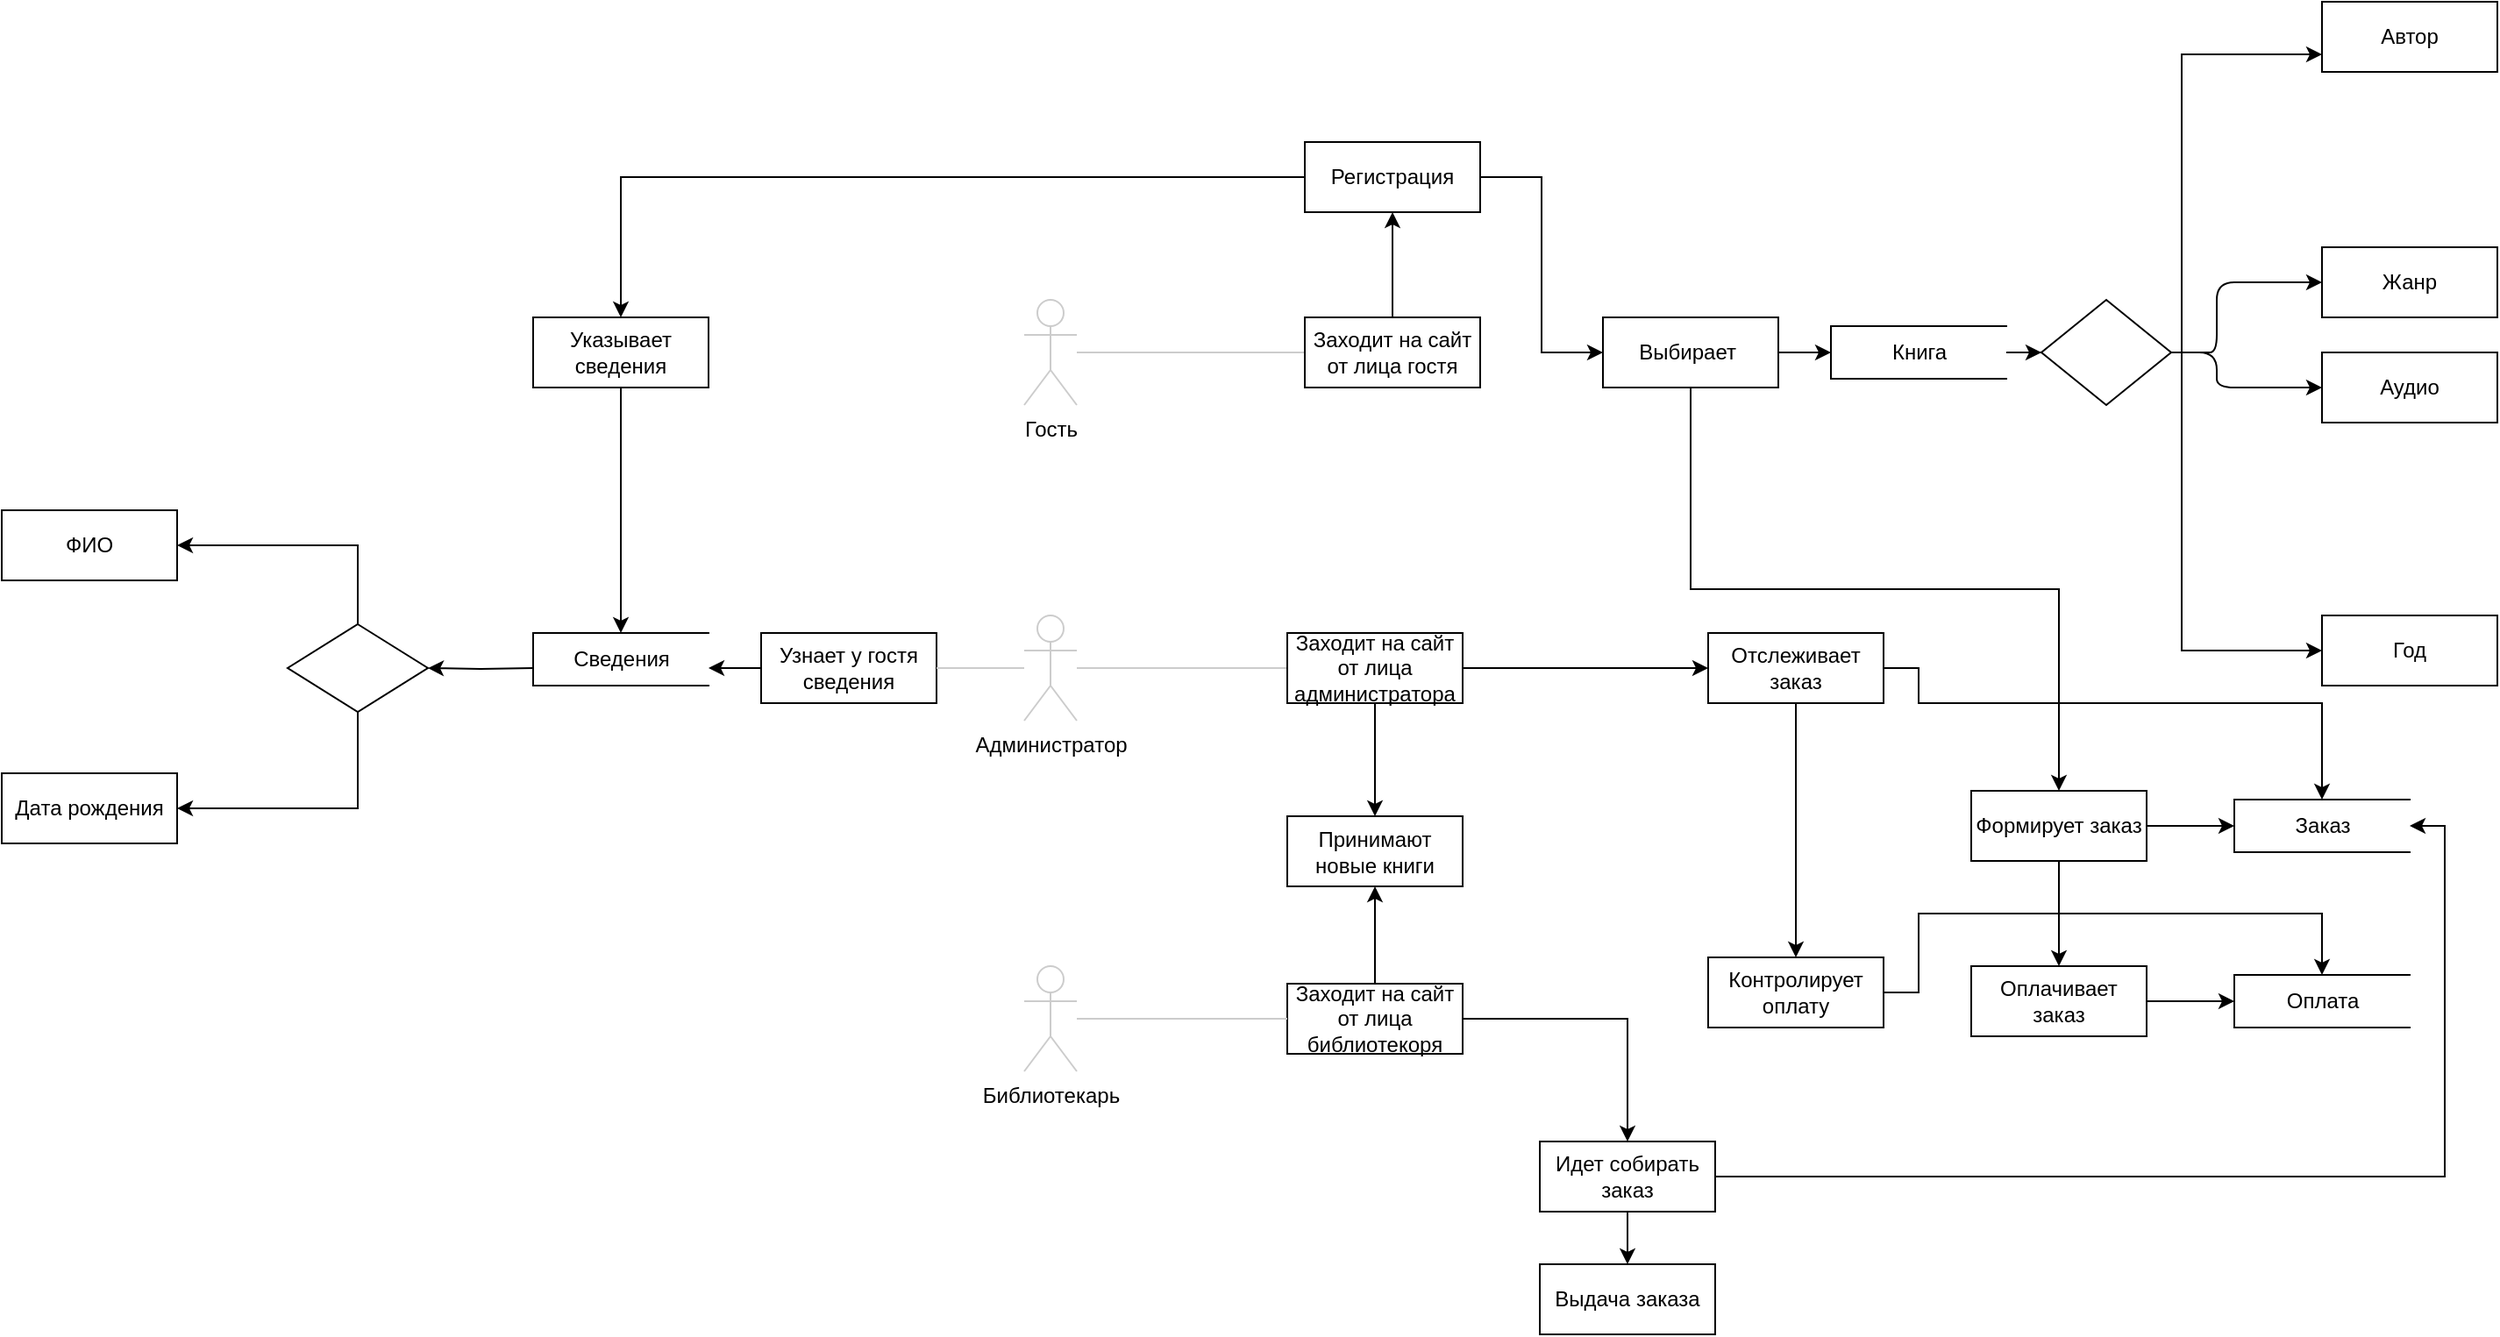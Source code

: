 <mxfile version="15.8.7" type="device"><diagram id="-GLtQXDj14qZyoklnuuD" name="Страница 1"><mxGraphModel dx="2249" dy="865" grid="1" gridSize="10" guides="1" tooltips="1" connect="1" arrows="1" fold="1" page="1" pageScale="1" pageWidth="827" pageHeight="1169" math="0" shadow="0"><root><mxCell id="0"/><mxCell id="1" parent="0"/><mxCell id="Is6HC1derOJ89-8D8m5b-3" style="edgeStyle=orthogonalEdgeStyle;rounded=0;orthogonalLoop=1;jettySize=auto;html=1;entryX=0;entryY=0.5;entryDx=0;entryDy=0;endArrow=none;endFill=0;strokeColor=#CCCCCC;" parent="1" source="Is6HC1derOJ89-8D8m5b-1" target="Is6HC1derOJ89-8D8m5b-11" edge="1"><mxGeometry relative="1" as="geometry"><mxPoint x="240" y="280" as="targetPoint"/><mxPoint x="130" y="280" as="sourcePoint"/></mxGeometry></mxCell><mxCell id="Is6HC1derOJ89-8D8m5b-1" value="Гость" style="shape=umlActor;verticalLabelPosition=bottom;verticalAlign=top;html=1;outlineConnect=0;strokeColor=#CCCCCC;" parent="1" vertex="1"><mxGeometry x="70" y="250" width="30" height="60" as="geometry"/></mxCell><mxCell id="wdzyU76VoYoJsWGOmmiL-8" style="edgeStyle=orthogonalEdgeStyle;rounded=0;orthogonalLoop=1;jettySize=auto;html=1;entryX=0.5;entryY=1;entryDx=0;entryDy=0;" edge="1" parent="1" source="Is6HC1derOJ89-8D8m5b-4" target="Is6HC1derOJ89-8D8m5b-58"><mxGeometry relative="1" as="geometry"/></mxCell><mxCell id="wdzyU76VoYoJsWGOmmiL-21" style="edgeStyle=orthogonalEdgeStyle;rounded=0;orthogonalLoop=1;jettySize=auto;html=1;exitX=1;exitY=0.5;exitDx=0;exitDy=0;entryX=0.5;entryY=0;entryDx=0;entryDy=0;" edge="1" parent="1" source="Is6HC1derOJ89-8D8m5b-4" target="wdzyU76VoYoJsWGOmmiL-20"><mxGeometry relative="1" as="geometry"/></mxCell><mxCell id="Is6HC1derOJ89-8D8m5b-4" value="Заходит на сайт от лица библиотекоря" style="rounded=0;whiteSpace=wrap;html=1;" parent="1" vertex="1"><mxGeometry x="220" y="640" width="100" height="40" as="geometry"/></mxCell><mxCell id="Is6HC1derOJ89-8D8m5b-5" value="Администратор" style="shape=umlActor;verticalLabelPosition=bottom;verticalAlign=top;html=1;outlineConnect=0;strokeColor=#CCCCCC;" parent="1" vertex="1"><mxGeometry x="70" y="430" width="30" height="60" as="geometry"/></mxCell><mxCell id="Is6HC1derOJ89-8D8m5b-6" value="Библиотекарь" style="shape=umlActor;verticalLabelPosition=bottom;verticalAlign=top;html=1;outlineConnect=0;strokeColor=#CCCCCC;" parent="1" vertex="1"><mxGeometry x="70" y="630" width="30" height="60" as="geometry"/></mxCell><mxCell id="Is6HC1derOJ89-8D8m5b-9" style="edgeStyle=orthogonalEdgeStyle;rounded=0;orthogonalLoop=1;jettySize=auto;html=1;entryX=0;entryY=0.5;entryDx=0;entryDy=0;endArrow=none;endFill=0;strokeColor=#CCCCCC;" parent="1" source="Is6HC1derOJ89-8D8m5b-6" target="Is6HC1derOJ89-8D8m5b-4" edge="1"><mxGeometry relative="1" as="geometry"><mxPoint x="310" y="660" as="targetPoint"/><mxPoint x="110" y="660" as="sourcePoint"/></mxGeometry></mxCell><mxCell id="Is6HC1derOJ89-8D8m5b-10" style="edgeStyle=orthogonalEdgeStyle;rounded=0;orthogonalLoop=1;jettySize=auto;html=1;entryX=0;entryY=0.5;entryDx=0;entryDy=0;endArrow=none;endFill=0;strokeColor=#CCCCCC;" parent="1" source="Is6HC1derOJ89-8D8m5b-5" target="Is6HC1derOJ89-8D8m5b-12" edge="1"><mxGeometry relative="1" as="geometry"><mxPoint x="230" y="460" as="targetPoint"/><mxPoint x="130" y="460" as="sourcePoint"/></mxGeometry></mxCell><mxCell id="Is6HC1derOJ89-8D8m5b-11" value="Заходит на сайт от лица гостя" style="rounded=0;whiteSpace=wrap;html=1;" parent="1" vertex="1"><mxGeometry x="230" y="260" width="100" height="40" as="geometry"/></mxCell><mxCell id="wdzyU76VoYoJsWGOmmiL-7" style="edgeStyle=orthogonalEdgeStyle;rounded=0;orthogonalLoop=1;jettySize=auto;html=1;" edge="1" parent="1" source="Is6HC1derOJ89-8D8m5b-12" target="Is6HC1derOJ89-8D8m5b-58"><mxGeometry relative="1" as="geometry"/></mxCell><mxCell id="wdzyU76VoYoJsWGOmmiL-13" style="edgeStyle=orthogonalEdgeStyle;rounded=0;orthogonalLoop=1;jettySize=auto;html=1;exitX=1;exitY=0.5;exitDx=0;exitDy=0;entryX=0;entryY=0.5;entryDx=0;entryDy=0;" edge="1" parent="1" source="Is6HC1derOJ89-8D8m5b-12" target="wdzyU76VoYoJsWGOmmiL-6"><mxGeometry relative="1" as="geometry"/></mxCell><mxCell id="Is6HC1derOJ89-8D8m5b-12" value="Заходит на сайт от лица администратора" style="rounded=0;whiteSpace=wrap;html=1;" parent="1" vertex="1"><mxGeometry x="220" y="440" width="100" height="40" as="geometry"/></mxCell><mxCell id="Is6HC1derOJ89-8D8m5b-15" value="" style="edgeStyle=orthogonalEdgeStyle;rounded=0;orthogonalLoop=1;jettySize=auto;html=1;exitX=0;exitY=0.5;exitDx=0;exitDy=0;entryX=0;entryY=0.5;entryDx=0;entryDy=0;" parent="1" source="Is6HC1derOJ89-8D8m5b-14" target="Is6HC1derOJ89-8D8m5b-14" edge="1"><mxGeometry relative="1" as="geometry"/></mxCell><mxCell id="cXIMwyRpPPqtcAsZ1VLZ-9" style="edgeStyle=orthogonalEdgeStyle;rounded=0;orthogonalLoop=1;jettySize=auto;html=1;entryX=0;entryY=0.5;entryDx=0;entryDy=0;" parent="1" source="Is6HC1derOJ89-8D8m5b-14" target="cXIMwyRpPPqtcAsZ1VLZ-8" edge="1"><mxGeometry relative="1" as="geometry"/></mxCell><mxCell id="wdzyU76VoYoJsWGOmmiL-2" style="edgeStyle=orthogonalEdgeStyle;rounded=0;orthogonalLoop=1;jettySize=auto;html=1;exitX=0.5;exitY=1;exitDx=0;exitDy=0;entryX=0.5;entryY=0;entryDx=0;entryDy=0;" edge="1" parent="1" source="Is6HC1derOJ89-8D8m5b-14" target="wdzyU76VoYoJsWGOmmiL-1"><mxGeometry relative="1" as="geometry"/></mxCell><mxCell id="Is6HC1derOJ89-8D8m5b-14" value="Выбирает&amp;nbsp;" style="rounded=0;whiteSpace=wrap;html=1;" parent="1" vertex="1"><mxGeometry x="400" y="260" width="100" height="40" as="geometry"/></mxCell><mxCell id="cXIMwyRpPPqtcAsZ1VLZ-4" style="edgeStyle=orthogonalEdgeStyle;rounded=0;orthogonalLoop=1;jettySize=auto;html=1;entryX=0;entryY=0.75;entryDx=0;entryDy=0;exitX=1;exitY=0.5;exitDx=0;exitDy=0;exitPerimeter=0;" parent="1" source="Is6HC1derOJ89-8D8m5b-19" target="Is6HC1derOJ89-8D8m5b-65" edge="1"><mxGeometry relative="1" as="geometry"><Array as="points"><mxPoint x="730" y="280"/><mxPoint x="730" y="110"/></Array></mxGeometry></mxCell><mxCell id="cXIMwyRpPPqtcAsZ1VLZ-6" style="edgeStyle=orthogonalEdgeStyle;rounded=0;orthogonalLoop=1;jettySize=auto;html=1;entryX=0;entryY=0.5;entryDx=0;entryDy=0;exitX=1;exitY=0.5;exitDx=0;exitDy=0;exitPerimeter=0;" parent="1" source="Is6HC1derOJ89-8D8m5b-19" target="Is6HC1derOJ89-8D8m5b-68" edge="1"><mxGeometry relative="1" as="geometry"><Array as="points"><mxPoint x="730" y="280"/><mxPoint x="730" y="450"/></Array></mxGeometry></mxCell><mxCell id="Is6HC1derOJ89-8D8m5b-19" value="" style="strokeWidth=1;html=1;shape=mxgraph.flowchart.decision;whiteSpace=wrap;" parent="1" vertex="1"><mxGeometry x="650" y="250" width="74" height="60" as="geometry"/></mxCell><mxCell id="Is6HC1derOJ89-8D8m5b-29" value="" style="edgeStyle=orthogonalEdgeStyle;rounded=1;orthogonalLoop=1;jettySize=auto;html=1;entryX=0;entryY=0.5;entryDx=0;entryDy=0;" parent="1" source="Is6HC1derOJ89-8D8m5b-19" target="Is6HC1derOJ89-8D8m5b-67" edge="1"><mxGeometry relative="1" as="geometry"><mxPoint x="647.059" y="340" as="sourcePoint"/><mxPoint x="800" y="300" as="targetPoint"/><Array as="points"><mxPoint x="750" y="280"/><mxPoint x="750" y="300"/></Array></mxGeometry></mxCell><mxCell id="Is6HC1derOJ89-8D8m5b-30" value="" style="edgeStyle=orthogonalEdgeStyle;rounded=1;orthogonalLoop=1;jettySize=auto;html=1;entryX=0;entryY=0.5;entryDx=0;entryDy=0;exitX=1;exitY=0.5;exitDx=0;exitDy=0;exitPerimeter=0;" parent="1" source="Is6HC1derOJ89-8D8m5b-19" target="Is6HC1derOJ89-8D8m5b-66" edge="1"><mxGeometry relative="1" as="geometry"><mxPoint x="657" y="350" as="sourcePoint"/><mxPoint x="800" y="240" as="targetPoint"/><Array as="points"><mxPoint x="734" y="280"/><mxPoint x="750" y="280"/><mxPoint x="750" y="240"/></Array></mxGeometry></mxCell><mxCell id="cXIMwyRpPPqtcAsZ1VLZ-10" style="edgeStyle=orthogonalEdgeStyle;rounded=0;orthogonalLoop=1;jettySize=auto;html=1;entryX=0;entryY=0.5;entryDx=0;entryDy=0;" parent="1" source="Is6HC1derOJ89-8D8m5b-37" target="Is6HC1derOJ89-8D8m5b-14" edge="1"><mxGeometry relative="1" as="geometry"/></mxCell><mxCell id="Is6HC1derOJ89-8D8m5b-37" value="Регистрация" style="rounded=0;whiteSpace=wrap;html=1;" parent="1" vertex="1"><mxGeometry x="230" y="160" width="100" height="40" as="geometry"/></mxCell><mxCell id="Is6HC1derOJ89-8D8m5b-38" value="" style="edgeStyle=orthogonalEdgeStyle;rounded=0;orthogonalLoop=1;jettySize=auto;html=1;exitX=0.5;exitY=0;exitDx=0;exitDy=0;entryX=0.5;entryY=1;entryDx=0;entryDy=0;" parent="1" source="Is6HC1derOJ89-8D8m5b-11" target="Is6HC1derOJ89-8D8m5b-37" edge="1"><mxGeometry relative="1" as="geometry"><mxPoint x="340" y="290" as="sourcePoint"/><mxPoint x="424" y="290" as="targetPoint"/></mxGeometry></mxCell><mxCell id="Is6HC1derOJ89-8D8m5b-39" value="" style="edgeStyle=orthogonalEdgeStyle;rounded=0;orthogonalLoop=1;jettySize=auto;html=1;exitX=0;exitY=0.5;exitDx=0;exitDy=0;entryX=0.5;entryY=0;entryDx=0;entryDy=0;" parent="1" source="Is6HC1derOJ89-8D8m5b-37" target="Is6HC1derOJ89-8D8m5b-42" edge="1"><mxGeometry relative="1" as="geometry"><mxPoint x="180" y="180" as="sourcePoint"/><mxPoint x="-160" y="240" as="targetPoint"/><Array as="points"><mxPoint x="-160" y="180"/></Array></mxGeometry></mxCell><mxCell id="Is6HC1derOJ89-8D8m5b-42" value="Указывает сведения" style="rounded=0;whiteSpace=wrap;html=1;" parent="1" vertex="1"><mxGeometry x="-210" y="260" width="100" height="40" as="geometry"/></mxCell><mxCell id="Is6HC1derOJ89-8D8m5b-46" value="Узнает у гостя сведения" style="rounded=0;whiteSpace=wrap;html=1;" parent="1" vertex="1"><mxGeometry x="-80" y="440" width="100" height="40" as="geometry"/></mxCell><mxCell id="Is6HC1derOJ89-8D8m5b-48" style="edgeStyle=orthogonalEdgeStyle;rounded=0;orthogonalLoop=1;jettySize=auto;html=1;entryX=1;entryY=0.5;entryDx=0;entryDy=0;endArrow=none;endFill=0;strokeColor=#CCCCCC;" parent="1" source="Is6HC1derOJ89-8D8m5b-5" target="Is6HC1derOJ89-8D8m5b-46" edge="1"><mxGeometry relative="1" as="geometry"><mxPoint x="240" y="670" as="targetPoint"/><mxPoint x="50" y="660" as="sourcePoint"/></mxGeometry></mxCell><mxCell id="Is6HC1derOJ89-8D8m5b-50" style="edgeStyle=orthogonalEdgeStyle;rounded=0;orthogonalLoop=1;jettySize=auto;html=1;exitX=0.5;exitY=1;exitDx=0;exitDy=0;entryX=0.5;entryY=0;entryDx=0;entryDy=0;" parent="1" source="Is6HC1derOJ89-8D8m5b-42" edge="1"><mxGeometry relative="1" as="geometry"><mxPoint x="-160" y="440" as="targetPoint"/><mxPoint x="-150" y="650" as="sourcePoint"/></mxGeometry></mxCell><mxCell id="Is6HC1derOJ89-8D8m5b-51" value="" style="rhombus;whiteSpace=wrap;html=1;" parent="1" vertex="1"><mxGeometry x="-350" y="435" width="80" height="50" as="geometry"/></mxCell><mxCell id="Is6HC1derOJ89-8D8m5b-52" style="edgeStyle=orthogonalEdgeStyle;rounded=0;orthogonalLoop=1;jettySize=auto;html=1;entryX=1;entryY=0.5;entryDx=0;entryDy=0;exitX=0;exitY=0.5;exitDx=0;exitDy=0;" parent="1" target="Is6HC1derOJ89-8D8m5b-51" edge="1"><mxGeometry relative="1" as="geometry"><mxPoint x="240" y="470" as="targetPoint"/><mxPoint x="-210" y="460" as="sourcePoint"/></mxGeometry></mxCell><mxCell id="Is6HC1derOJ89-8D8m5b-53" style="edgeStyle=orthogonalEdgeStyle;rounded=0;orthogonalLoop=1;jettySize=auto;html=1;exitX=0.5;exitY=0;exitDx=0;exitDy=0;" parent="1" source="Is6HC1derOJ89-8D8m5b-51" target="Is6HC1derOJ89-8D8m5b-55" edge="1"><mxGeometry relative="1" as="geometry"><mxPoint x="-410" y="390" as="targetPoint"/><mxPoint x="120" y="480" as="sourcePoint"/><Array as="points"><mxPoint x="-310" y="390"/></Array></mxGeometry></mxCell><mxCell id="Is6HC1derOJ89-8D8m5b-54" style="edgeStyle=orthogonalEdgeStyle;rounded=0;orthogonalLoop=1;jettySize=auto;html=1;exitX=0.5;exitY=1;exitDx=0;exitDy=0;entryX=1;entryY=0.5;entryDx=0;entryDy=0;" parent="1" source="Is6HC1derOJ89-8D8m5b-51" target="Is6HC1derOJ89-8D8m5b-56" edge="1"><mxGeometry relative="1" as="geometry"><mxPoint x="-420" y="540" as="targetPoint"/><mxPoint x="-310" y="585" as="sourcePoint"/><Array as="points"><mxPoint x="-310" y="540"/></Array></mxGeometry></mxCell><mxCell id="Is6HC1derOJ89-8D8m5b-55" value="ФИО" style="rounded=0;whiteSpace=wrap;html=1;" parent="1" vertex="1"><mxGeometry x="-513" y="370" width="100" height="40" as="geometry"/></mxCell><mxCell id="Is6HC1derOJ89-8D8m5b-56" value="Дата рождения" style="rounded=0;whiteSpace=wrap;html=1;" parent="1" vertex="1"><mxGeometry x="-513" y="520" width="100" height="40" as="geometry"/></mxCell><mxCell id="Is6HC1derOJ89-8D8m5b-57" style="edgeStyle=orthogonalEdgeStyle;rounded=0;orthogonalLoop=1;jettySize=auto;html=1;exitX=0;exitY=0.5;exitDx=0;exitDy=0;entryX=1;entryY=0.5;entryDx=0;entryDy=0;" parent="1" source="Is6HC1derOJ89-8D8m5b-46" edge="1"><mxGeometry relative="1" as="geometry"><mxPoint x="-110" y="460" as="targetPoint"/><mxPoint x="-150" y="310" as="sourcePoint"/></mxGeometry></mxCell><mxCell id="Is6HC1derOJ89-8D8m5b-58" value="Принимают новые книги" style="rounded=0;whiteSpace=wrap;html=1;" parent="1" vertex="1"><mxGeometry x="220" y="544.5" width="100" height="40" as="geometry"/></mxCell><mxCell id="Is6HC1derOJ89-8D8m5b-65" value="Автор" style="rounded=0;whiteSpace=wrap;html=1;" parent="1" vertex="1"><mxGeometry x="810" y="80" width="100" height="40" as="geometry"/></mxCell><mxCell id="Is6HC1derOJ89-8D8m5b-66" value="Жанр" style="rounded=0;whiteSpace=wrap;html=1;" parent="1" vertex="1"><mxGeometry x="810" y="220" width="100" height="40" as="geometry"/></mxCell><mxCell id="Is6HC1derOJ89-8D8m5b-67" value="Аудио" style="rounded=0;whiteSpace=wrap;html=1;" parent="1" vertex="1"><mxGeometry x="810" y="280" width="100" height="40" as="geometry"/></mxCell><mxCell id="Is6HC1derOJ89-8D8m5b-68" value="Год" style="rounded=0;whiteSpace=wrap;html=1;" parent="1" vertex="1"><mxGeometry x="810" y="430" width="100" height="40" as="geometry"/></mxCell><mxCell id="qZF1I02aohTkv7pD3h1L-1" value="Сведения" style="html=1;dashed=0;whitespace=wrap;shape=partialRectangle;right=0;strokeColor=#000000;" parent="1" vertex="1"><mxGeometry x="-210" y="440" width="100" height="30" as="geometry"/></mxCell><mxCell id="cXIMwyRpPPqtcAsZ1VLZ-11" style="edgeStyle=orthogonalEdgeStyle;rounded=0;orthogonalLoop=1;jettySize=auto;html=1;entryX=0;entryY=0.5;entryDx=0;entryDy=0;entryPerimeter=0;" parent="1" source="cXIMwyRpPPqtcAsZ1VLZ-8" target="Is6HC1derOJ89-8D8m5b-19" edge="1"><mxGeometry relative="1" as="geometry"/></mxCell><mxCell id="cXIMwyRpPPqtcAsZ1VLZ-8" value="Книга" style="html=1;dashed=0;whitespace=wrap;shape=partialRectangle;right=0;strokeColor=#000000;" parent="1" vertex="1"><mxGeometry x="530" y="265" width="100" height="30" as="geometry"/></mxCell><mxCell id="wdzyU76VoYoJsWGOmmiL-4" style="edgeStyle=orthogonalEdgeStyle;rounded=0;orthogonalLoop=1;jettySize=auto;html=1;entryX=0;entryY=0.5;entryDx=0;entryDy=0;" edge="1" parent="1" source="wdzyU76VoYoJsWGOmmiL-1" target="wdzyU76VoYoJsWGOmmiL-3"><mxGeometry relative="1" as="geometry"/></mxCell><mxCell id="wdzyU76VoYoJsWGOmmiL-10" style="edgeStyle=orthogonalEdgeStyle;rounded=0;orthogonalLoop=1;jettySize=auto;html=1;exitX=0.5;exitY=1;exitDx=0;exitDy=0;" edge="1" parent="1" source="wdzyU76VoYoJsWGOmmiL-1" target="wdzyU76VoYoJsWGOmmiL-9"><mxGeometry relative="1" as="geometry"/></mxCell><mxCell id="wdzyU76VoYoJsWGOmmiL-1" value="Формирует заказ" style="rounded=0;whiteSpace=wrap;html=1;" vertex="1" parent="1"><mxGeometry x="610" y="530" width="100" height="40" as="geometry"/></mxCell><mxCell id="wdzyU76VoYoJsWGOmmiL-3" value="Заказ" style="html=1;dashed=0;whitespace=wrap;shape=partialRectangle;right=0;strokeColor=#000000;" vertex="1" parent="1"><mxGeometry x="760" y="535" width="100" height="30" as="geometry"/></mxCell><mxCell id="wdzyU76VoYoJsWGOmmiL-12" style="edgeStyle=orthogonalEdgeStyle;rounded=0;orthogonalLoop=1;jettySize=auto;html=1;exitX=1;exitY=0.5;exitDx=0;exitDy=0;entryX=0;entryY=0.5;entryDx=0;entryDy=0;" edge="1" parent="1" source="wdzyU76VoYoJsWGOmmiL-9" target="wdzyU76VoYoJsWGOmmiL-11"><mxGeometry relative="1" as="geometry"/></mxCell><mxCell id="wdzyU76VoYoJsWGOmmiL-9" value="Оплачивает заказ" style="rounded=0;whiteSpace=wrap;html=1;" vertex="1" parent="1"><mxGeometry x="610" y="630" width="100" height="40" as="geometry"/></mxCell><mxCell id="wdzyU76VoYoJsWGOmmiL-11" value="Оплата" style="html=1;dashed=0;whitespace=wrap;shape=partialRectangle;right=0;strokeColor=#000000;" vertex="1" parent="1"><mxGeometry x="760" y="635" width="100" height="30" as="geometry"/></mxCell><mxCell id="wdzyU76VoYoJsWGOmmiL-14" style="edgeStyle=orthogonalEdgeStyle;rounded=0;orthogonalLoop=1;jettySize=auto;html=1;entryX=0.5;entryY=0;entryDx=0;entryDy=0;exitX=1;exitY=0.5;exitDx=0;exitDy=0;" edge="1" parent="1" source="wdzyU76VoYoJsWGOmmiL-6" target="wdzyU76VoYoJsWGOmmiL-3"><mxGeometry relative="1" as="geometry"><Array as="points"><mxPoint x="580" y="460"/><mxPoint x="580" y="480"/><mxPoint x="810" y="480"/></Array></mxGeometry></mxCell><mxCell id="wdzyU76VoYoJsWGOmmiL-17" style="edgeStyle=orthogonalEdgeStyle;rounded=0;orthogonalLoop=1;jettySize=auto;html=1;" edge="1" parent="1" source="wdzyU76VoYoJsWGOmmiL-6" target="wdzyU76VoYoJsWGOmmiL-16"><mxGeometry relative="1" as="geometry"/></mxCell><mxCell id="wdzyU76VoYoJsWGOmmiL-6" value="Отслеживает заказ" style="rounded=0;whiteSpace=wrap;html=1;" vertex="1" parent="1"><mxGeometry x="460" y="440" width="100" height="40" as="geometry"/></mxCell><mxCell id="wdzyU76VoYoJsWGOmmiL-18" style="edgeStyle=orthogonalEdgeStyle;rounded=0;orthogonalLoop=1;jettySize=auto;html=1;exitX=1;exitY=0.5;exitDx=0;exitDy=0;entryX=0.5;entryY=0;entryDx=0;entryDy=0;" edge="1" parent="1" source="wdzyU76VoYoJsWGOmmiL-16" target="wdzyU76VoYoJsWGOmmiL-11"><mxGeometry relative="1" as="geometry"><mxPoint x="810" y="620" as="targetPoint"/><Array as="points"><mxPoint x="580" y="645"/><mxPoint x="580" y="600"/><mxPoint x="810" y="600"/></Array></mxGeometry></mxCell><mxCell id="wdzyU76VoYoJsWGOmmiL-16" value="Контролирует оплату" style="rounded=0;whiteSpace=wrap;html=1;" vertex="1" parent="1"><mxGeometry x="460" y="625" width="100" height="40" as="geometry"/></mxCell><mxCell id="wdzyU76VoYoJsWGOmmiL-22" style="edgeStyle=orthogonalEdgeStyle;rounded=0;orthogonalLoop=1;jettySize=auto;html=1;entryX=0.5;entryY=0;entryDx=0;entryDy=0;" edge="1" parent="1" source="wdzyU76VoYoJsWGOmmiL-20" target="wdzyU76VoYoJsWGOmmiL-23"><mxGeometry relative="1" as="geometry"><mxPoint x="414" y="820" as="targetPoint"/></mxGeometry></mxCell><mxCell id="wdzyU76VoYoJsWGOmmiL-24" style="edgeStyle=orthogonalEdgeStyle;rounded=0;orthogonalLoop=1;jettySize=auto;html=1;exitX=1;exitY=0.5;exitDx=0;exitDy=0;entryX=1;entryY=0.5;entryDx=0;entryDy=0;" edge="1" parent="1" source="wdzyU76VoYoJsWGOmmiL-20" target="wdzyU76VoYoJsWGOmmiL-3"><mxGeometry relative="1" as="geometry"/></mxCell><mxCell id="wdzyU76VoYoJsWGOmmiL-20" value="Идет собирать заказ" style="rounded=0;whiteSpace=wrap;html=1;" vertex="1" parent="1"><mxGeometry x="364" y="730" width="100" height="40" as="geometry"/></mxCell><mxCell id="wdzyU76VoYoJsWGOmmiL-23" value="Выдача заказа" style="rounded=0;whiteSpace=wrap;html=1;" vertex="1" parent="1"><mxGeometry x="364" y="800" width="100" height="40" as="geometry"/></mxCell></root></mxGraphModel></diagram></mxfile>